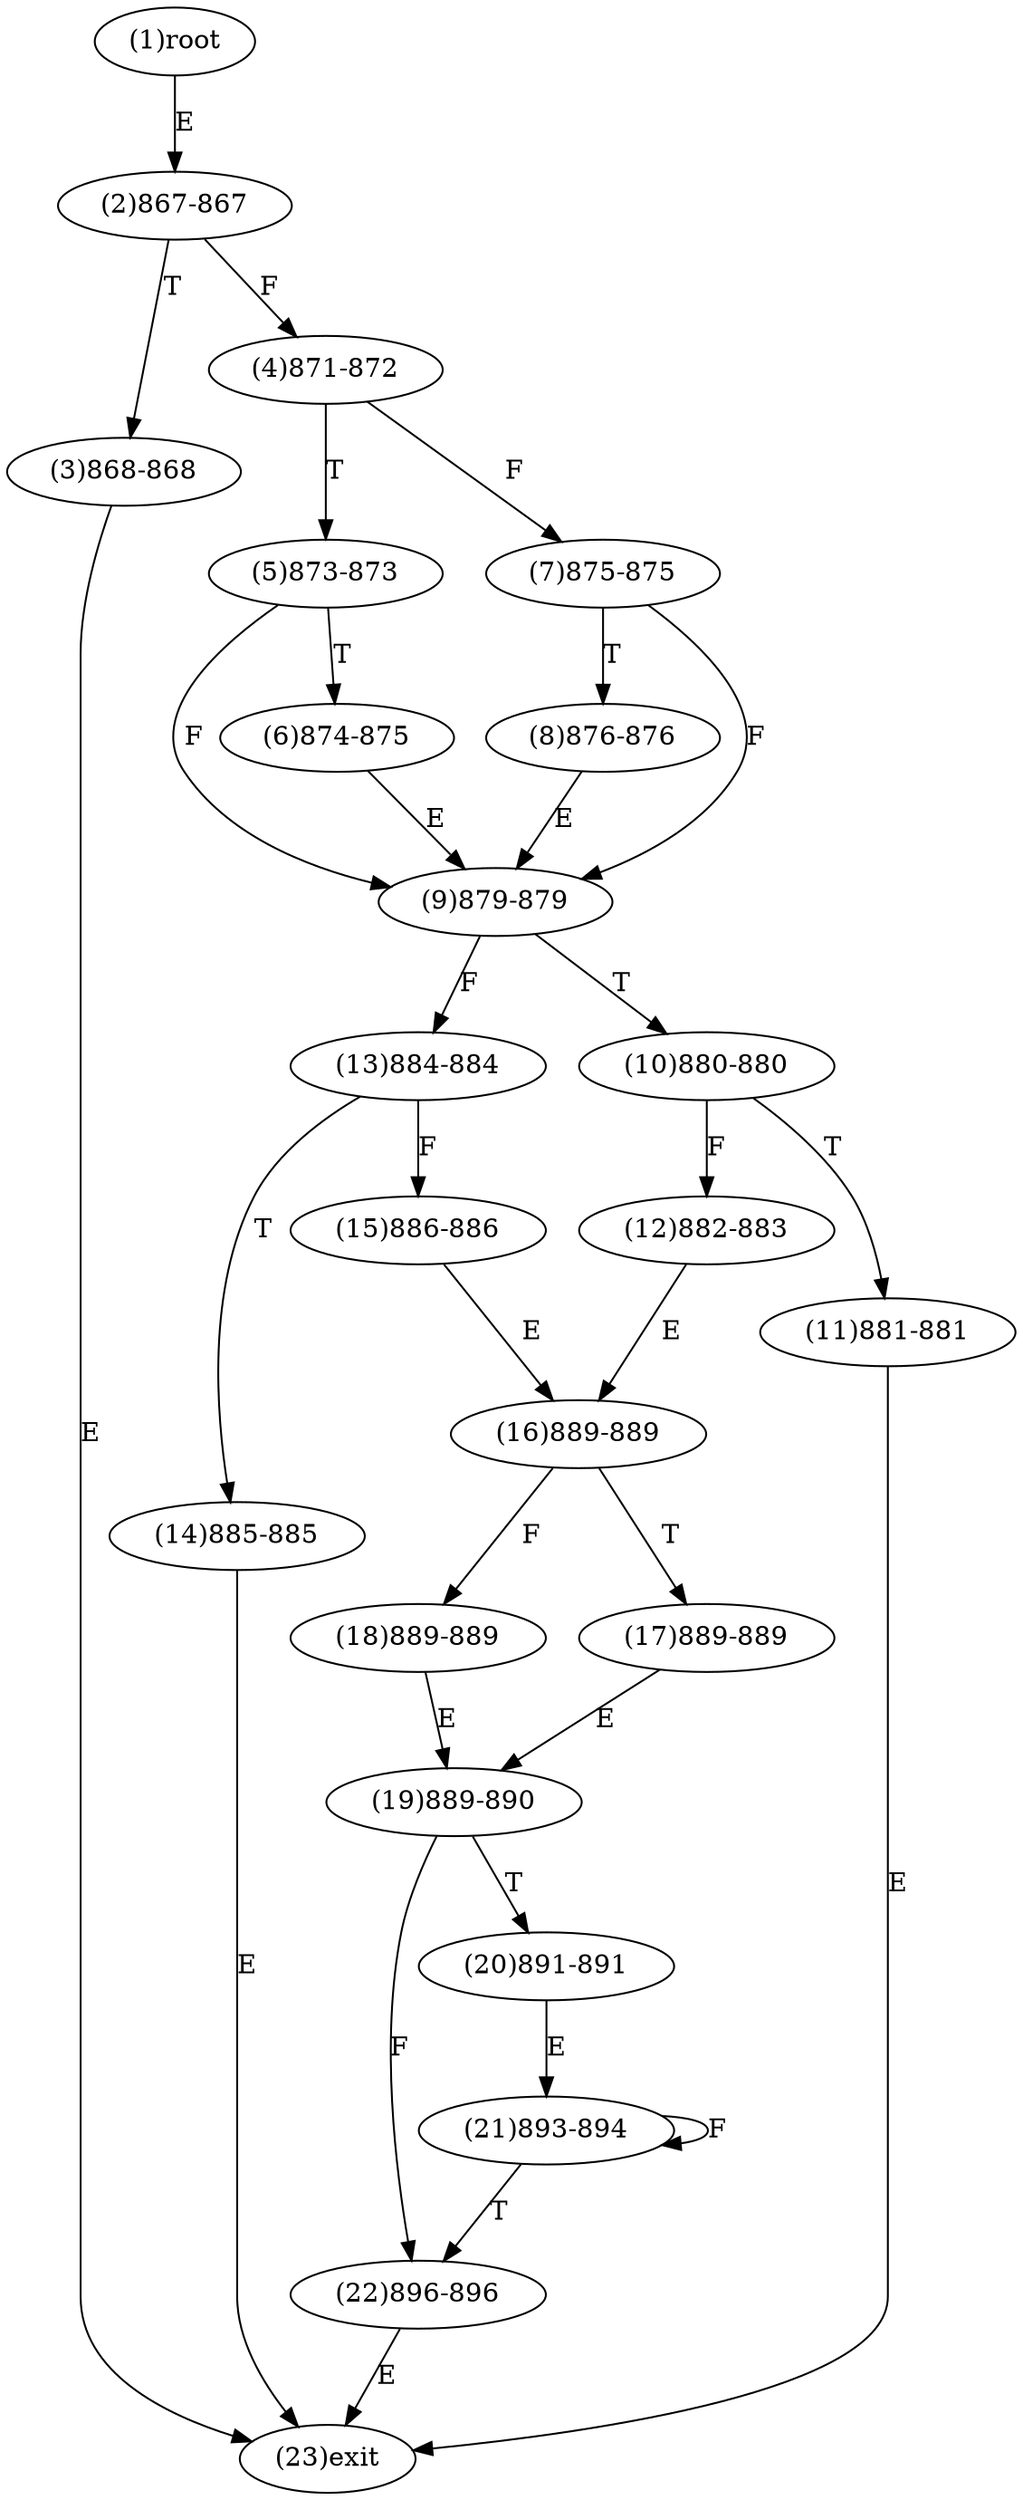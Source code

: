 digraph "" { 
1[ label="(1)root"];
2[ label="(2)867-867"];
3[ label="(3)868-868"];
4[ label="(4)871-872"];
5[ label="(5)873-873"];
6[ label="(6)874-875"];
7[ label="(7)875-875"];
8[ label="(8)876-876"];
9[ label="(9)879-879"];
10[ label="(10)880-880"];
11[ label="(11)881-881"];
12[ label="(12)882-883"];
13[ label="(13)884-884"];
14[ label="(14)885-885"];
15[ label="(15)886-886"];
17[ label="(17)889-889"];
16[ label="(16)889-889"];
19[ label="(19)889-890"];
18[ label="(18)889-889"];
21[ label="(21)893-894"];
20[ label="(20)891-891"];
23[ label="(23)exit"];
22[ label="(22)896-896"];
1->2[ label="E"];
2->4[ label="F"];
2->3[ label="T"];
3->23[ label="E"];
4->7[ label="F"];
4->5[ label="T"];
5->9[ label="F"];
5->6[ label="T"];
6->9[ label="E"];
7->9[ label="F"];
7->8[ label="T"];
8->9[ label="E"];
9->13[ label="F"];
9->10[ label="T"];
10->12[ label="F"];
10->11[ label="T"];
11->23[ label="E"];
12->16[ label="E"];
13->15[ label="F"];
13->14[ label="T"];
14->23[ label="E"];
15->16[ label="E"];
16->18[ label="F"];
16->17[ label="T"];
17->19[ label="E"];
18->19[ label="E"];
19->22[ label="F"];
19->20[ label="T"];
20->21[ label="E"];
21->21[ label="F"];
21->22[ label="T"];
22->23[ label="E"];
}